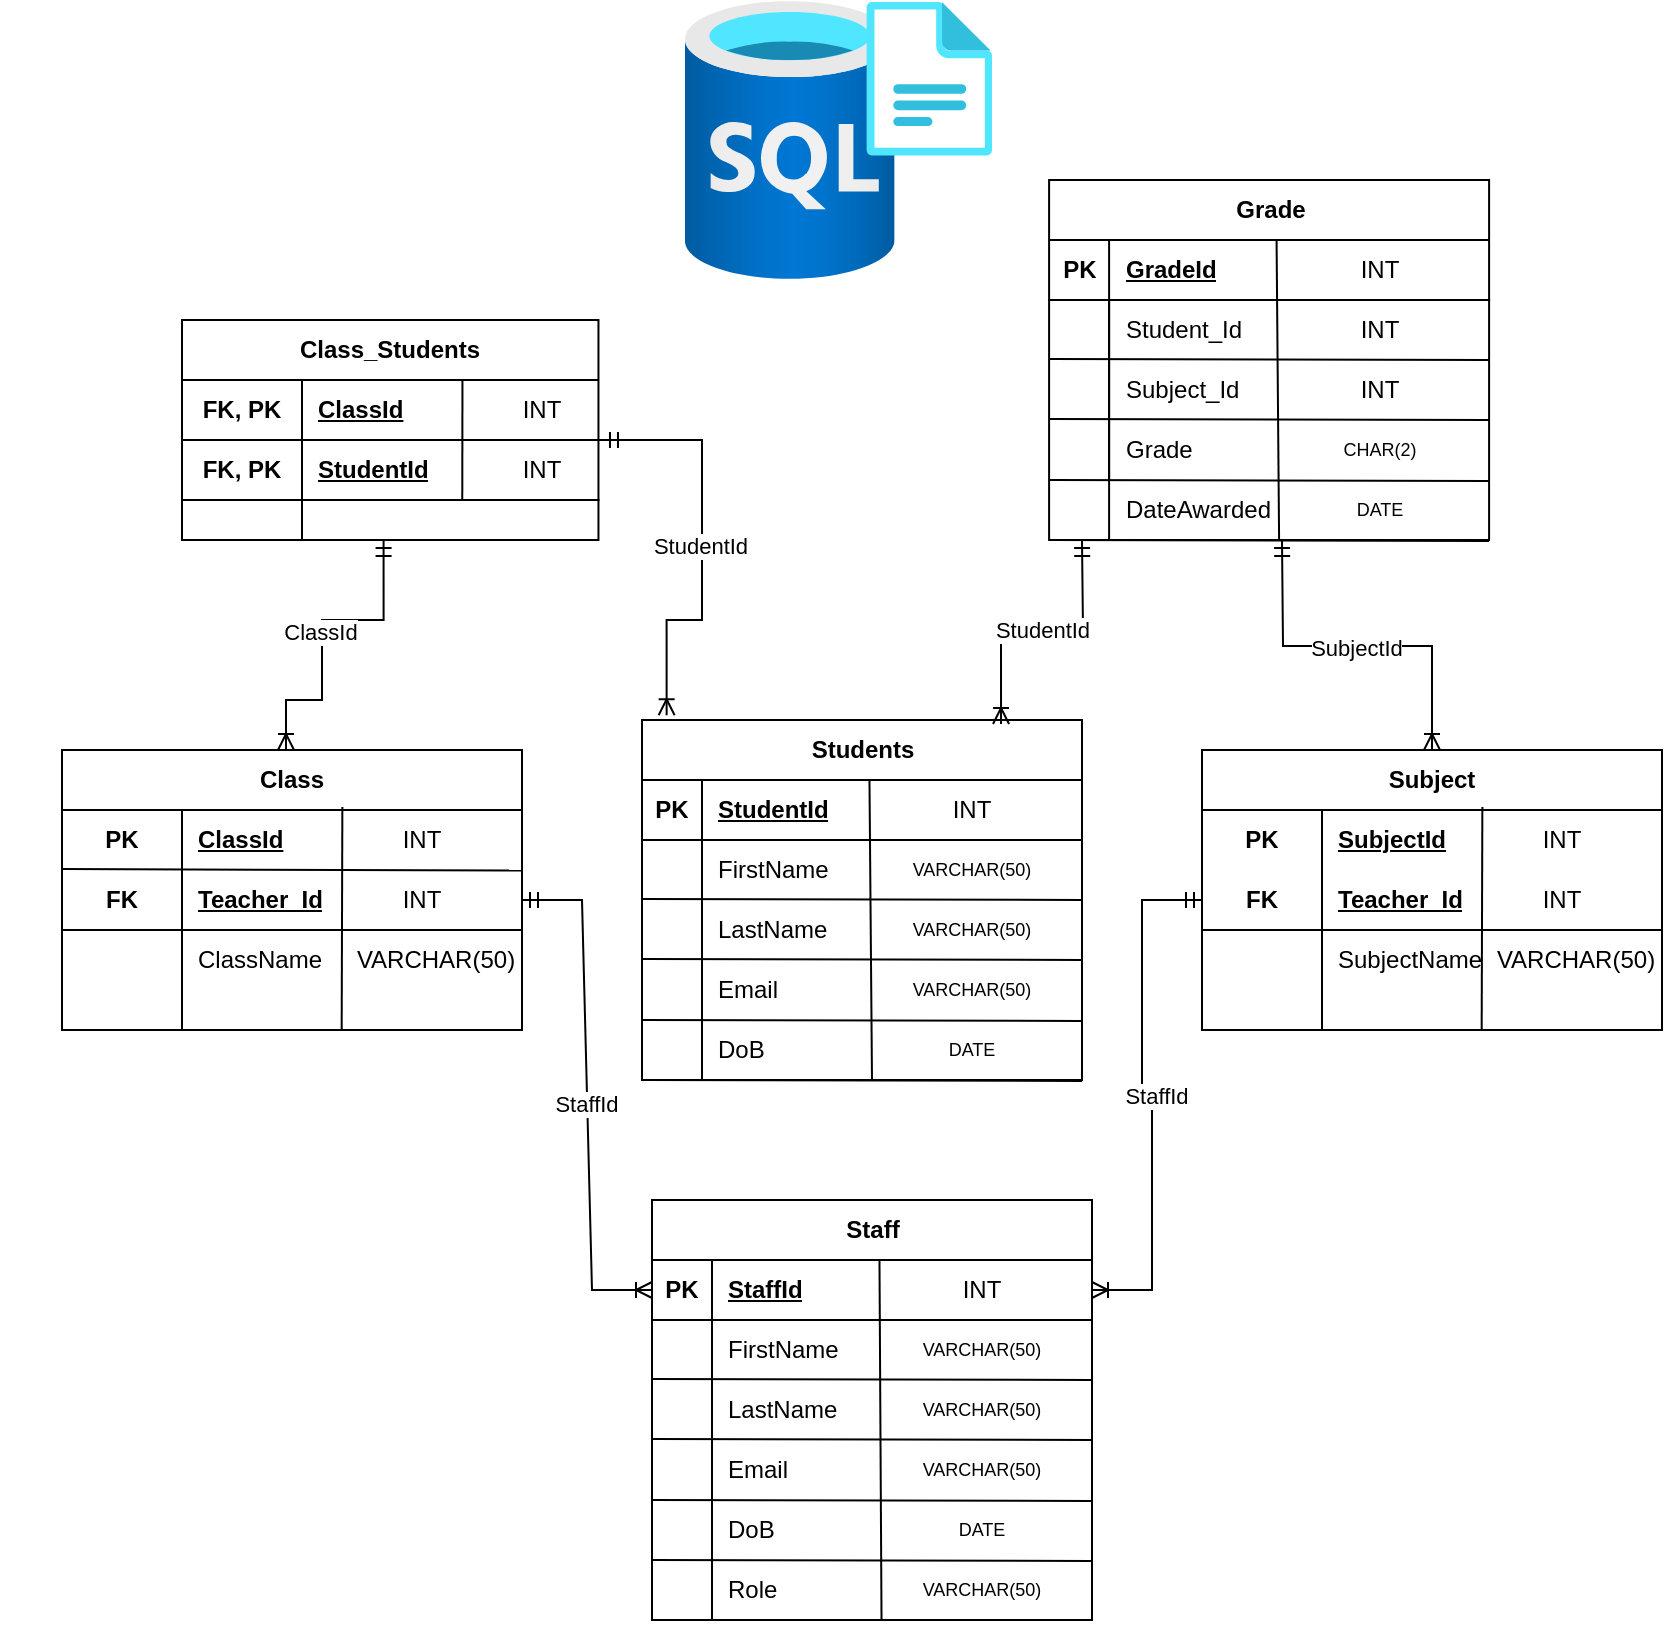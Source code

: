<mxfile version="24.2.5" type="device">
  <diagram id="R2lEEEUBdFMjLlhIrx00" name="Page-1">
    <mxGraphModel dx="1889" dy="1196" grid="1" gridSize="10" guides="1" tooltips="1" connect="1" arrows="1" fold="1" page="1" pageScale="1" pageWidth="850" pageHeight="1100" math="0" shadow="0" extFonts="Permanent Marker^https://fonts.googleapis.com/css?family=Permanent+Marker">
      <root>
        <mxCell id="0" />
        <mxCell id="1" parent="0" />
        <mxCell id="wCYaiW-ICGMj4SurcUt0-32" value="" style="shape=partialRectangle;overflow=hidden;connectable=0;fillColor=none;top=0;left=0;bottom=0;right=0;" vertex="1" parent="1">
          <mxGeometry x="315" y="760" width="30" height="30" as="geometry">
            <mxRectangle width="30" height="30" as="alternateBounds" />
          </mxGeometry>
        </mxCell>
        <mxCell id="wCYaiW-ICGMj4SurcUt0-33" value="Staff" style="shape=table;startSize=30;container=1;collapsible=1;childLayout=tableLayout;fixedRows=1;rowLines=0;fontStyle=1;align=center;resizeLast=1;html=1;" vertex="1" parent="1">
          <mxGeometry x="335" y="710" width="220" height="210" as="geometry" />
        </mxCell>
        <mxCell id="wCYaiW-ICGMj4SurcUt0-34" value="" style="shape=tableRow;horizontal=0;startSize=0;swimlaneHead=0;swimlaneBody=0;fillColor=none;collapsible=0;dropTarget=0;points=[[0,0.5],[1,0.5]];portConstraint=eastwest;top=0;left=0;right=0;bottom=1;" vertex="1" parent="wCYaiW-ICGMj4SurcUt0-33">
          <mxGeometry y="30" width="220" height="30" as="geometry" />
        </mxCell>
        <mxCell id="wCYaiW-ICGMj4SurcUt0-35" value="PK" style="shape=partialRectangle;connectable=0;fillColor=none;top=0;left=0;bottom=0;right=0;fontStyle=1;overflow=hidden;whiteSpace=wrap;html=1;" vertex="1" parent="wCYaiW-ICGMj4SurcUt0-34">
          <mxGeometry width="30" height="30" as="geometry">
            <mxRectangle width="30" height="30" as="alternateBounds" />
          </mxGeometry>
        </mxCell>
        <mxCell id="wCYaiW-ICGMj4SurcUt0-36" value="StaffId" style="shape=partialRectangle;connectable=0;fillColor=none;top=0;left=0;bottom=0;right=0;align=left;spacingLeft=6;fontStyle=5;overflow=hidden;whiteSpace=wrap;html=1;" vertex="1" parent="wCYaiW-ICGMj4SurcUt0-34">
          <mxGeometry x="30" width="190" height="30" as="geometry">
            <mxRectangle width="190" height="30" as="alternateBounds" />
          </mxGeometry>
        </mxCell>
        <mxCell id="wCYaiW-ICGMj4SurcUt0-37" value="" style="shape=tableRow;horizontal=0;startSize=0;swimlaneHead=0;swimlaneBody=0;fillColor=none;collapsible=0;dropTarget=0;points=[[0,0.5],[1,0.5]];portConstraint=eastwest;top=0;left=0;right=0;bottom=0;" vertex="1" parent="wCYaiW-ICGMj4SurcUt0-33">
          <mxGeometry y="60" width="220" height="30" as="geometry" />
        </mxCell>
        <mxCell id="wCYaiW-ICGMj4SurcUt0-38" value="" style="shape=partialRectangle;connectable=0;fillColor=none;top=0;left=0;bottom=0;right=0;editable=1;overflow=hidden;whiteSpace=wrap;html=1;" vertex="1" parent="wCYaiW-ICGMj4SurcUt0-37">
          <mxGeometry width="30" height="30" as="geometry">
            <mxRectangle width="30" height="30" as="alternateBounds" />
          </mxGeometry>
        </mxCell>
        <mxCell id="wCYaiW-ICGMj4SurcUt0-39" value="FirstName" style="shape=partialRectangle;connectable=0;fillColor=none;top=0;left=0;bottom=0;right=0;align=left;spacingLeft=6;overflow=hidden;whiteSpace=wrap;html=1;" vertex="1" parent="wCYaiW-ICGMj4SurcUt0-37">
          <mxGeometry x="30" width="190" height="30" as="geometry">
            <mxRectangle width="190" height="30" as="alternateBounds" />
          </mxGeometry>
        </mxCell>
        <mxCell id="wCYaiW-ICGMj4SurcUt0-40" value="" style="shape=tableRow;horizontal=0;startSize=0;swimlaneHead=0;swimlaneBody=0;fillColor=none;collapsible=0;dropTarget=0;points=[[0,0.5],[1,0.5]];portConstraint=eastwest;top=0;left=0;right=0;bottom=0;" vertex="1" parent="wCYaiW-ICGMj4SurcUt0-33">
          <mxGeometry y="90" width="220" height="30" as="geometry" />
        </mxCell>
        <mxCell id="wCYaiW-ICGMj4SurcUt0-41" value="" style="shape=partialRectangle;connectable=0;fillColor=none;top=0;left=0;bottom=0;right=0;editable=1;overflow=hidden;whiteSpace=wrap;html=1;" vertex="1" parent="wCYaiW-ICGMj4SurcUt0-40">
          <mxGeometry width="30" height="30" as="geometry">
            <mxRectangle width="30" height="30" as="alternateBounds" />
          </mxGeometry>
        </mxCell>
        <mxCell id="wCYaiW-ICGMj4SurcUt0-42" value="LastName" style="shape=partialRectangle;connectable=0;fillColor=none;top=0;left=0;bottom=0;right=0;align=left;spacingLeft=6;overflow=hidden;whiteSpace=wrap;html=1;" vertex="1" parent="wCYaiW-ICGMj4SurcUt0-40">
          <mxGeometry x="30" width="190" height="30" as="geometry">
            <mxRectangle width="190" height="30" as="alternateBounds" />
          </mxGeometry>
        </mxCell>
        <mxCell id="wCYaiW-ICGMj4SurcUt0-43" value="" style="shape=tableRow;horizontal=0;startSize=0;swimlaneHead=0;swimlaneBody=0;fillColor=none;collapsible=0;dropTarget=0;points=[[0,0.5],[1,0.5]];portConstraint=eastwest;top=0;left=0;right=0;bottom=0;" vertex="1" parent="wCYaiW-ICGMj4SurcUt0-33">
          <mxGeometry y="120" width="220" height="30" as="geometry" />
        </mxCell>
        <mxCell id="wCYaiW-ICGMj4SurcUt0-44" value="" style="shape=partialRectangle;connectable=0;fillColor=none;top=0;left=0;bottom=0;right=0;editable=1;overflow=hidden;whiteSpace=wrap;html=1;" vertex="1" parent="wCYaiW-ICGMj4SurcUt0-43">
          <mxGeometry width="30" height="30" as="geometry">
            <mxRectangle width="30" height="30" as="alternateBounds" />
          </mxGeometry>
        </mxCell>
        <mxCell id="wCYaiW-ICGMj4SurcUt0-45" value="Email" style="shape=partialRectangle;connectable=0;fillColor=none;top=0;left=0;bottom=0;right=0;align=left;spacingLeft=6;overflow=hidden;whiteSpace=wrap;html=1;" vertex="1" parent="wCYaiW-ICGMj4SurcUt0-43">
          <mxGeometry x="30" width="190" height="30" as="geometry">
            <mxRectangle width="190" height="30" as="alternateBounds" />
          </mxGeometry>
        </mxCell>
        <mxCell id="wCYaiW-ICGMj4SurcUt0-50" value="" style="image;aspect=fixed;html=1;points=[];align=center;fontSize=12;image=img/lib/azure2/databases/SQL_Server_Registries.svg;" vertex="1" parent="1">
          <mxGeometry x="351.45" y="110" width="153.55" height="140" as="geometry" />
        </mxCell>
        <mxCell id="wCYaiW-ICGMj4SurcUt0-52" value="DoB" style="shape=partialRectangle;connectable=0;fillColor=none;top=0;left=0;bottom=0;right=0;align=left;spacingLeft=6;overflow=hidden;whiteSpace=wrap;html=1;" vertex="1" parent="1">
          <mxGeometry x="365" y="860" width="150" height="30" as="geometry">
            <mxRectangle width="150" height="30" as="alternateBounds" />
          </mxGeometry>
        </mxCell>
        <mxCell id="wCYaiW-ICGMj4SurcUt0-53" value="Role" style="shape=partialRectangle;connectable=0;fillColor=none;top=0;left=0;bottom=0;right=0;align=left;spacingLeft=6;overflow=hidden;whiteSpace=wrap;html=1;" vertex="1" parent="1">
          <mxGeometry x="365" y="890" width="150" height="30" as="geometry">
            <mxRectangle width="150" height="30" as="alternateBounds" />
          </mxGeometry>
        </mxCell>
        <mxCell id="wCYaiW-ICGMj4SurcUt0-56" value="" style="shape=partialRectangle;connectable=0;fillColor=none;top=0;left=0;bottom=0;right=0;editable=1;overflow=hidden;whiteSpace=wrap;html=1;" vertex="1" parent="1">
          <mxGeometry x="335" y="860" width="30" height="30" as="geometry">
            <mxRectangle width="30" height="30" as="alternateBounds" />
          </mxGeometry>
        </mxCell>
        <mxCell id="wCYaiW-ICGMj4SurcUt0-57" value="" style="shape=partialRectangle;connectable=0;fillColor=none;top=0;left=0;bottom=0;right=0;editable=1;overflow=hidden;whiteSpace=wrap;html=1;" vertex="1" parent="1">
          <mxGeometry x="335" y="890" width="30" height="30" as="geometry">
            <mxRectangle width="30" height="30" as="alternateBounds" />
          </mxGeometry>
        </mxCell>
        <mxCell id="wCYaiW-ICGMj4SurcUt0-58" value="" style="endArrow=none;startArrow=none;endFill=0;startFill=0;endSize=8;html=1;verticalAlign=bottom;labelBackgroundColor=none;strokeWidth=1;rounded=0;exitX=0.162;exitY=0.993;exitDx=0;exitDy=0;exitPerimeter=0;" edge="1" parent="1">
          <mxGeometry width="160" relative="1" as="geometry">
            <mxPoint x="365.0" y="769.79" as="sourcePoint" />
            <mxPoint x="365" y="920" as="targetPoint" />
          </mxGeometry>
        </mxCell>
        <mxCell id="wCYaiW-ICGMj4SurcUt0-59" value="" style="endArrow=none;startArrow=none;endFill=0;startFill=0;endSize=8;html=1;verticalAlign=bottom;labelBackgroundColor=none;strokeWidth=1;rounded=0;exitX=0.517;exitY=0.016;exitDx=0;exitDy=0;exitPerimeter=0;" edge="1" parent="1" source="wCYaiW-ICGMj4SurcUt0-34">
          <mxGeometry width="160" relative="1" as="geometry">
            <mxPoint x="449.76" y="769.79" as="sourcePoint" />
            <mxPoint x="449.76" y="920" as="targetPoint" />
          </mxGeometry>
        </mxCell>
        <mxCell id="wCYaiW-ICGMj4SurcUt0-60" value="INT" style="shape=partialRectangle;connectable=0;fillColor=none;top=0;left=0;bottom=0;right=0;editable=1;overflow=hidden;whiteSpace=wrap;html=1;" vertex="1" parent="1">
          <mxGeometry x="455" y="740" width="90" height="30" as="geometry">
            <mxRectangle width="30" height="30" as="alternateBounds" />
          </mxGeometry>
        </mxCell>
        <mxCell id="wCYaiW-ICGMj4SurcUt0-61" value="VARCHAR(50)" style="shape=partialRectangle;connectable=0;fillColor=none;top=0;left=0;bottom=0;right=0;editable=1;overflow=hidden;whiteSpace=wrap;html=1;strokeWidth=1;fontSize=9;" vertex="1" parent="1">
          <mxGeometry x="455" y="770" width="90" height="30" as="geometry">
            <mxRectangle width="30" height="30" as="alternateBounds" />
          </mxGeometry>
        </mxCell>
        <mxCell id="wCYaiW-ICGMj4SurcUt0-62" value="" style="shape=partialRectangle;connectable=0;fillColor=none;top=0;left=0;bottom=0;right=0;editable=1;overflow=hidden;whiteSpace=wrap;html=1;" vertex="1" parent="1">
          <mxGeometry x="455" y="790" width="50" height="30" as="geometry">
            <mxRectangle width="30" height="30" as="alternateBounds" />
          </mxGeometry>
        </mxCell>
        <mxCell id="wCYaiW-ICGMj4SurcUt0-63" value="" style="shape=partialRectangle;connectable=0;fillColor=none;top=0;left=0;bottom=0;right=0;editable=1;overflow=hidden;whiteSpace=wrap;html=1;" vertex="1" parent="1">
          <mxGeometry x="455" y="800" width="50" height="30" as="geometry">
            <mxRectangle width="30" height="30" as="alternateBounds" />
          </mxGeometry>
        </mxCell>
        <mxCell id="wCYaiW-ICGMj4SurcUt0-64" value="" style="shape=partialRectangle;connectable=0;fillColor=none;top=0;left=0;bottom=0;right=0;editable=1;overflow=hidden;whiteSpace=wrap;html=1;" vertex="1" parent="1">
          <mxGeometry x="455" y="830" width="50" height="30" as="geometry">
            <mxRectangle width="30" height="30" as="alternateBounds" />
          </mxGeometry>
        </mxCell>
        <mxCell id="wCYaiW-ICGMj4SurcUt0-65" value="" style="shape=partialRectangle;connectable=0;fillColor=none;top=0;left=0;bottom=0;right=0;editable=1;overflow=hidden;whiteSpace=wrap;html=1;" vertex="1" parent="1">
          <mxGeometry x="455" y="860" width="50" height="30" as="geometry">
            <mxRectangle width="30" height="30" as="alternateBounds" />
          </mxGeometry>
        </mxCell>
        <mxCell id="wCYaiW-ICGMj4SurcUt0-66" value="" style="shape=partialRectangle;connectable=0;fillColor=none;top=0;left=0;bottom=0;right=0;editable=1;overflow=hidden;whiteSpace=wrap;html=1;" vertex="1" parent="1">
          <mxGeometry x="455" y="890" width="50" height="30" as="geometry">
            <mxRectangle width="30" height="30" as="alternateBounds" />
          </mxGeometry>
        </mxCell>
        <mxCell id="wCYaiW-ICGMj4SurcUt0-67" value="VARCHAR(50)" style="shape=partialRectangle;connectable=0;fillColor=none;top=0;left=0;bottom=0;right=0;editable=1;overflow=hidden;whiteSpace=wrap;html=1;strokeWidth=1;fontSize=9;" vertex="1" parent="1">
          <mxGeometry x="455" y="800" width="90" height="30" as="geometry">
            <mxRectangle width="30" height="30" as="alternateBounds" />
          </mxGeometry>
        </mxCell>
        <mxCell id="wCYaiW-ICGMj4SurcUt0-68" value="VARCHAR(50)" style="shape=partialRectangle;connectable=0;fillColor=none;top=0;left=0;bottom=0;right=0;editable=1;overflow=hidden;whiteSpace=wrap;html=1;strokeWidth=1;fontSize=9;" vertex="1" parent="1">
          <mxGeometry x="455" y="830" width="90" height="30" as="geometry">
            <mxRectangle width="30" height="30" as="alternateBounds" />
          </mxGeometry>
        </mxCell>
        <mxCell id="wCYaiW-ICGMj4SurcUt0-69" value="VARCHAR(50)" style="shape=partialRectangle;connectable=0;fillColor=none;top=0;left=0;bottom=0;right=0;editable=1;overflow=hidden;whiteSpace=wrap;html=1;strokeWidth=1;fontSize=9;" vertex="1" parent="1">
          <mxGeometry x="455" y="890" width="90" height="30" as="geometry">
            <mxRectangle width="30" height="30" as="alternateBounds" />
          </mxGeometry>
        </mxCell>
        <mxCell id="wCYaiW-ICGMj4SurcUt0-70" value="DATE" style="shape=partialRectangle;connectable=0;fillColor=none;top=0;left=0;bottom=0;right=0;editable=1;overflow=hidden;whiteSpace=wrap;html=1;strokeWidth=1;fontSize=9;" vertex="1" parent="1">
          <mxGeometry x="455" y="860" width="90" height="30" as="geometry">
            <mxRectangle width="30" height="30" as="alternateBounds" />
          </mxGeometry>
        </mxCell>
        <mxCell id="wCYaiW-ICGMj4SurcUt0-73" value="" style="endArrow=none;html=1;rounded=0;" edge="1" parent="1">
          <mxGeometry relative="1" as="geometry">
            <mxPoint x="335" y="799.52" as="sourcePoint" />
            <mxPoint x="555" y="800" as="targetPoint" />
          </mxGeometry>
        </mxCell>
        <mxCell id="wCYaiW-ICGMj4SurcUt0-74" value="" style="endArrow=none;html=1;rounded=0;" edge="1" parent="1">
          <mxGeometry relative="1" as="geometry">
            <mxPoint x="335" y="829.52" as="sourcePoint" />
            <mxPoint x="555" y="830" as="targetPoint" />
          </mxGeometry>
        </mxCell>
        <mxCell id="wCYaiW-ICGMj4SurcUt0-75" value="" style="endArrow=none;html=1;rounded=0;" edge="1" parent="1">
          <mxGeometry relative="1" as="geometry">
            <mxPoint x="335" y="860" as="sourcePoint" />
            <mxPoint x="555" y="860.48" as="targetPoint" />
          </mxGeometry>
        </mxCell>
        <mxCell id="wCYaiW-ICGMj4SurcUt0-76" value="" style="endArrow=none;html=1;rounded=0;" edge="1" parent="1">
          <mxGeometry relative="1" as="geometry">
            <mxPoint x="335" y="890" as="sourcePoint" />
            <mxPoint x="555" y="890.48" as="targetPoint" />
          </mxGeometry>
        </mxCell>
        <mxCell id="wCYaiW-ICGMj4SurcUt0-77" value="" style="shape=partialRectangle;overflow=hidden;connectable=0;fillColor=none;top=0;left=0;bottom=0;right=0;" vertex="1" parent="1">
          <mxGeometry x="10" y="600" width="30" height="30" as="geometry">
            <mxRectangle width="30" height="30" as="alternateBounds" />
          </mxGeometry>
        </mxCell>
        <mxCell id="wCYaiW-ICGMj4SurcUt0-78" value="Students" style="shape=table;startSize=30;container=1;collapsible=1;childLayout=tableLayout;fixedRows=1;rowLines=0;fontStyle=1;align=center;resizeLast=1;html=1;" vertex="1" parent="1">
          <mxGeometry x="330" y="470" width="220" height="180" as="geometry" />
        </mxCell>
        <mxCell id="wCYaiW-ICGMj4SurcUt0-79" value="" style="shape=tableRow;horizontal=0;startSize=0;swimlaneHead=0;swimlaneBody=0;fillColor=none;collapsible=0;dropTarget=0;points=[[0,0.5],[1,0.5]];portConstraint=eastwest;top=0;left=0;right=0;bottom=1;" vertex="1" parent="wCYaiW-ICGMj4SurcUt0-78">
          <mxGeometry y="30" width="220" height="30" as="geometry" />
        </mxCell>
        <mxCell id="wCYaiW-ICGMj4SurcUt0-80" value="PK" style="shape=partialRectangle;connectable=0;fillColor=none;top=0;left=0;bottom=0;right=0;fontStyle=1;overflow=hidden;whiteSpace=wrap;html=1;" vertex="1" parent="wCYaiW-ICGMj4SurcUt0-79">
          <mxGeometry width="30" height="30" as="geometry">
            <mxRectangle width="30" height="30" as="alternateBounds" />
          </mxGeometry>
        </mxCell>
        <mxCell id="wCYaiW-ICGMj4SurcUt0-81" value="StudentId" style="shape=partialRectangle;connectable=0;fillColor=none;top=0;left=0;bottom=0;right=0;align=left;spacingLeft=6;fontStyle=5;overflow=hidden;whiteSpace=wrap;html=1;" vertex="1" parent="wCYaiW-ICGMj4SurcUt0-79">
          <mxGeometry x="30" width="190" height="30" as="geometry">
            <mxRectangle width="190" height="30" as="alternateBounds" />
          </mxGeometry>
        </mxCell>
        <mxCell id="wCYaiW-ICGMj4SurcUt0-82" value="" style="shape=tableRow;horizontal=0;startSize=0;swimlaneHead=0;swimlaneBody=0;fillColor=none;collapsible=0;dropTarget=0;points=[[0,0.5],[1,0.5]];portConstraint=eastwest;top=0;left=0;right=0;bottom=0;" vertex="1" parent="wCYaiW-ICGMj4SurcUt0-78">
          <mxGeometry y="60" width="220" height="30" as="geometry" />
        </mxCell>
        <mxCell id="wCYaiW-ICGMj4SurcUt0-83" value="" style="shape=partialRectangle;connectable=0;fillColor=none;top=0;left=0;bottom=0;right=0;editable=1;overflow=hidden;whiteSpace=wrap;html=1;" vertex="1" parent="wCYaiW-ICGMj4SurcUt0-82">
          <mxGeometry width="30" height="30" as="geometry">
            <mxRectangle width="30" height="30" as="alternateBounds" />
          </mxGeometry>
        </mxCell>
        <mxCell id="wCYaiW-ICGMj4SurcUt0-84" value="FirstName" style="shape=partialRectangle;connectable=0;fillColor=none;top=0;left=0;bottom=0;right=0;align=left;spacingLeft=6;overflow=hidden;whiteSpace=wrap;html=1;" vertex="1" parent="wCYaiW-ICGMj4SurcUt0-82">
          <mxGeometry x="30" width="190" height="30" as="geometry">
            <mxRectangle width="190" height="30" as="alternateBounds" />
          </mxGeometry>
        </mxCell>
        <mxCell id="wCYaiW-ICGMj4SurcUt0-85" value="" style="shape=tableRow;horizontal=0;startSize=0;swimlaneHead=0;swimlaneBody=0;fillColor=none;collapsible=0;dropTarget=0;points=[[0,0.5],[1,0.5]];portConstraint=eastwest;top=0;left=0;right=0;bottom=0;" vertex="1" parent="wCYaiW-ICGMj4SurcUt0-78">
          <mxGeometry y="90" width="220" height="30" as="geometry" />
        </mxCell>
        <mxCell id="wCYaiW-ICGMj4SurcUt0-86" value="" style="shape=partialRectangle;connectable=0;fillColor=none;top=0;left=0;bottom=0;right=0;editable=1;overflow=hidden;whiteSpace=wrap;html=1;" vertex="1" parent="wCYaiW-ICGMj4SurcUt0-85">
          <mxGeometry width="30" height="30" as="geometry">
            <mxRectangle width="30" height="30" as="alternateBounds" />
          </mxGeometry>
        </mxCell>
        <mxCell id="wCYaiW-ICGMj4SurcUt0-87" value="LastName" style="shape=partialRectangle;connectable=0;fillColor=none;top=0;left=0;bottom=0;right=0;align=left;spacingLeft=6;overflow=hidden;whiteSpace=wrap;html=1;" vertex="1" parent="wCYaiW-ICGMj4SurcUt0-85">
          <mxGeometry x="30" width="190" height="30" as="geometry">
            <mxRectangle width="190" height="30" as="alternateBounds" />
          </mxGeometry>
        </mxCell>
        <mxCell id="wCYaiW-ICGMj4SurcUt0-88" value="" style="shape=tableRow;horizontal=0;startSize=0;swimlaneHead=0;swimlaneBody=0;fillColor=none;collapsible=0;dropTarget=0;points=[[0,0.5],[1,0.5]];portConstraint=eastwest;top=0;left=0;right=0;bottom=0;" vertex="1" parent="wCYaiW-ICGMj4SurcUt0-78">
          <mxGeometry y="120" width="220" height="30" as="geometry" />
        </mxCell>
        <mxCell id="wCYaiW-ICGMj4SurcUt0-89" value="" style="shape=partialRectangle;connectable=0;fillColor=none;top=0;left=0;bottom=0;right=0;editable=1;overflow=hidden;whiteSpace=wrap;html=1;" vertex="1" parent="wCYaiW-ICGMj4SurcUt0-88">
          <mxGeometry width="30" height="30" as="geometry">
            <mxRectangle width="30" height="30" as="alternateBounds" />
          </mxGeometry>
        </mxCell>
        <mxCell id="wCYaiW-ICGMj4SurcUt0-90" value="Email" style="shape=partialRectangle;connectable=0;fillColor=none;top=0;left=0;bottom=0;right=0;align=left;spacingLeft=6;overflow=hidden;whiteSpace=wrap;html=1;" vertex="1" parent="wCYaiW-ICGMj4SurcUt0-88">
          <mxGeometry x="30" width="190" height="30" as="geometry">
            <mxRectangle width="190" height="30" as="alternateBounds" />
          </mxGeometry>
        </mxCell>
        <mxCell id="wCYaiW-ICGMj4SurcUt0-91" value="DoB" style="shape=partialRectangle;connectable=0;fillColor=none;top=0;left=0;bottom=0;right=0;align=left;spacingLeft=6;overflow=hidden;whiteSpace=wrap;html=1;" vertex="1" parent="1">
          <mxGeometry x="360" y="620" width="150" height="30" as="geometry">
            <mxRectangle width="150" height="30" as="alternateBounds" />
          </mxGeometry>
        </mxCell>
        <mxCell id="wCYaiW-ICGMj4SurcUt0-93" value="" style="shape=partialRectangle;connectable=0;fillColor=none;top=0;left=0;bottom=0;right=0;editable=1;overflow=hidden;whiteSpace=wrap;html=1;" vertex="1" parent="1">
          <mxGeometry x="330" y="620" width="30" height="30" as="geometry">
            <mxRectangle width="30" height="30" as="alternateBounds" />
          </mxGeometry>
        </mxCell>
        <mxCell id="wCYaiW-ICGMj4SurcUt0-95" value="" style="endArrow=none;startArrow=none;endFill=0;startFill=0;endSize=8;html=1;verticalAlign=bottom;labelBackgroundColor=none;strokeWidth=1;rounded=0;exitX=0.162;exitY=0.993;exitDx=0;exitDy=0;exitPerimeter=0;" edge="1" parent="1">
          <mxGeometry width="160" relative="1" as="geometry">
            <mxPoint x="360.0" y="529.79" as="sourcePoint" />
            <mxPoint x="360" y="650" as="targetPoint" />
          </mxGeometry>
        </mxCell>
        <mxCell id="wCYaiW-ICGMj4SurcUt0-96" value="" style="endArrow=none;startArrow=none;endFill=0;startFill=0;endSize=8;html=1;verticalAlign=bottom;labelBackgroundColor=none;strokeWidth=1;rounded=0;exitX=0.517;exitY=0.016;exitDx=0;exitDy=0;exitPerimeter=0;" edge="1" parent="1" source="wCYaiW-ICGMj4SurcUt0-79">
          <mxGeometry width="160" relative="1" as="geometry">
            <mxPoint x="444.76" y="529.79" as="sourcePoint" />
            <mxPoint x="445" y="650" as="targetPoint" />
          </mxGeometry>
        </mxCell>
        <mxCell id="wCYaiW-ICGMj4SurcUt0-97" value="INT" style="shape=partialRectangle;connectable=0;fillColor=none;top=0;left=0;bottom=0;right=0;editable=1;overflow=hidden;whiteSpace=wrap;html=1;" vertex="1" parent="1">
          <mxGeometry x="450" y="500" width="90" height="30" as="geometry">
            <mxRectangle width="30" height="30" as="alternateBounds" />
          </mxGeometry>
        </mxCell>
        <mxCell id="wCYaiW-ICGMj4SurcUt0-98" value="VARCHAR(50)" style="shape=partialRectangle;connectable=0;fillColor=none;top=0;left=0;bottom=0;right=0;editable=1;overflow=hidden;whiteSpace=wrap;html=1;strokeWidth=1;fontSize=9;" vertex="1" parent="1">
          <mxGeometry x="450" y="530" width="90" height="30" as="geometry">
            <mxRectangle width="30" height="30" as="alternateBounds" />
          </mxGeometry>
        </mxCell>
        <mxCell id="wCYaiW-ICGMj4SurcUt0-99" value="" style="shape=partialRectangle;connectable=0;fillColor=none;top=0;left=0;bottom=0;right=0;editable=1;overflow=hidden;whiteSpace=wrap;html=1;" vertex="1" parent="1">
          <mxGeometry x="450" y="550" width="50" height="30" as="geometry">
            <mxRectangle width="30" height="30" as="alternateBounds" />
          </mxGeometry>
        </mxCell>
        <mxCell id="wCYaiW-ICGMj4SurcUt0-100" value="" style="shape=partialRectangle;connectable=0;fillColor=none;top=0;left=0;bottom=0;right=0;editable=1;overflow=hidden;whiteSpace=wrap;html=1;" vertex="1" parent="1">
          <mxGeometry x="450" y="560" width="50" height="30" as="geometry">
            <mxRectangle width="30" height="30" as="alternateBounds" />
          </mxGeometry>
        </mxCell>
        <mxCell id="wCYaiW-ICGMj4SurcUt0-101" value="" style="shape=partialRectangle;connectable=0;fillColor=none;top=0;left=0;bottom=0;right=0;editable=1;overflow=hidden;whiteSpace=wrap;html=1;" vertex="1" parent="1">
          <mxGeometry x="450" y="590" width="50" height="30" as="geometry">
            <mxRectangle width="30" height="30" as="alternateBounds" />
          </mxGeometry>
        </mxCell>
        <mxCell id="wCYaiW-ICGMj4SurcUt0-102" value="" style="shape=partialRectangle;connectable=0;fillColor=none;top=0;left=0;bottom=0;right=0;editable=1;overflow=hidden;whiteSpace=wrap;html=1;" vertex="1" parent="1">
          <mxGeometry x="450" y="620" width="50" height="30" as="geometry">
            <mxRectangle width="30" height="30" as="alternateBounds" />
          </mxGeometry>
        </mxCell>
        <mxCell id="wCYaiW-ICGMj4SurcUt0-104" value="VARCHAR(50)" style="shape=partialRectangle;connectable=0;fillColor=none;top=0;left=0;bottom=0;right=0;editable=1;overflow=hidden;whiteSpace=wrap;html=1;strokeWidth=1;fontSize=9;" vertex="1" parent="1">
          <mxGeometry x="450" y="560" width="90" height="30" as="geometry">
            <mxRectangle width="30" height="30" as="alternateBounds" />
          </mxGeometry>
        </mxCell>
        <mxCell id="wCYaiW-ICGMj4SurcUt0-105" value="VARCHAR(50)" style="shape=partialRectangle;connectable=0;fillColor=none;top=0;left=0;bottom=0;right=0;editable=1;overflow=hidden;whiteSpace=wrap;html=1;strokeWidth=1;fontSize=9;" vertex="1" parent="1">
          <mxGeometry x="450" y="590" width="90" height="30" as="geometry">
            <mxRectangle width="30" height="30" as="alternateBounds" />
          </mxGeometry>
        </mxCell>
        <mxCell id="wCYaiW-ICGMj4SurcUt0-107" value="DATE" style="shape=partialRectangle;connectable=0;fillColor=none;top=0;left=0;bottom=0;right=0;editable=1;overflow=hidden;whiteSpace=wrap;html=1;strokeWidth=1;fontSize=9;" vertex="1" parent="1">
          <mxGeometry x="450" y="620" width="90" height="30" as="geometry">
            <mxRectangle width="30" height="30" as="alternateBounds" />
          </mxGeometry>
        </mxCell>
        <mxCell id="wCYaiW-ICGMj4SurcUt0-108" value="" style="endArrow=none;html=1;rounded=0;" edge="1" parent="1">
          <mxGeometry relative="1" as="geometry">
            <mxPoint x="330" y="559.52" as="sourcePoint" />
            <mxPoint x="550" y="560" as="targetPoint" />
          </mxGeometry>
        </mxCell>
        <mxCell id="wCYaiW-ICGMj4SurcUt0-109" value="" style="endArrow=none;html=1;rounded=0;" edge="1" parent="1">
          <mxGeometry relative="1" as="geometry">
            <mxPoint x="330" y="589.52" as="sourcePoint" />
            <mxPoint x="550" y="590" as="targetPoint" />
          </mxGeometry>
        </mxCell>
        <mxCell id="wCYaiW-ICGMj4SurcUt0-110" value="" style="endArrow=none;html=1;rounded=0;" edge="1" parent="1">
          <mxGeometry relative="1" as="geometry">
            <mxPoint x="330" y="620" as="sourcePoint" />
            <mxPoint x="550" y="620.48" as="targetPoint" />
          </mxGeometry>
        </mxCell>
        <mxCell id="wCYaiW-ICGMj4SurcUt0-111" value="" style="endArrow=none;html=1;rounded=0;" edge="1" parent="1">
          <mxGeometry relative="1" as="geometry">
            <mxPoint x="330" y="650" as="sourcePoint" />
            <mxPoint x="550" y="650.48" as="targetPoint" />
          </mxGeometry>
        </mxCell>
        <mxCell id="wCYaiW-ICGMj4SurcUt0-172" value="Class" style="shape=table;startSize=30;container=1;collapsible=1;childLayout=tableLayout;fixedRows=1;rowLines=0;fontStyle=1;align=center;resizeLast=1;html=1;whiteSpace=wrap;" vertex="1" parent="1">
          <mxGeometry x="40" y="485" width="230" height="140" as="geometry" />
        </mxCell>
        <mxCell id="wCYaiW-ICGMj4SurcUt0-173" value="" style="shape=tableRow;horizontal=0;startSize=0;swimlaneHead=0;swimlaneBody=0;fillColor=none;collapsible=0;dropTarget=0;points=[[0,0.5],[1,0.5]];portConstraint=eastwest;top=0;left=0;right=0;bottom=0;html=1;" vertex="1" parent="wCYaiW-ICGMj4SurcUt0-172">
          <mxGeometry y="30" width="230" height="30" as="geometry" />
        </mxCell>
        <mxCell id="wCYaiW-ICGMj4SurcUt0-174" value="PK" style="shape=partialRectangle;connectable=0;fillColor=none;top=0;left=0;bottom=0;right=0;fontStyle=1;overflow=hidden;html=1;whiteSpace=wrap;" vertex="1" parent="wCYaiW-ICGMj4SurcUt0-173">
          <mxGeometry width="60" height="30" as="geometry">
            <mxRectangle width="60" height="30" as="alternateBounds" />
          </mxGeometry>
        </mxCell>
        <mxCell id="wCYaiW-ICGMj4SurcUt0-175" value="ClassId" style="shape=partialRectangle;connectable=0;fillColor=none;top=0;left=0;bottom=0;right=0;align=left;spacingLeft=6;fontStyle=5;overflow=hidden;html=1;whiteSpace=wrap;" vertex="1" parent="wCYaiW-ICGMj4SurcUt0-173">
          <mxGeometry x="60" width="170" height="30" as="geometry">
            <mxRectangle width="170" height="30" as="alternateBounds" />
          </mxGeometry>
        </mxCell>
        <mxCell id="wCYaiW-ICGMj4SurcUt0-176" value="" style="shape=tableRow;horizontal=0;startSize=0;swimlaneHead=0;swimlaneBody=0;fillColor=none;collapsible=0;dropTarget=0;points=[[0,0.5],[1,0.5]];portConstraint=eastwest;top=0;left=0;right=0;bottom=1;html=1;" vertex="1" parent="wCYaiW-ICGMj4SurcUt0-172">
          <mxGeometry y="60" width="230" height="30" as="geometry" />
        </mxCell>
        <mxCell id="wCYaiW-ICGMj4SurcUt0-177" value="FK" style="shape=partialRectangle;connectable=0;fillColor=none;top=0;left=0;bottom=0;right=0;fontStyle=1;overflow=hidden;html=1;whiteSpace=wrap;" vertex="1" parent="wCYaiW-ICGMj4SurcUt0-176">
          <mxGeometry width="60" height="30" as="geometry">
            <mxRectangle width="60" height="30" as="alternateBounds" />
          </mxGeometry>
        </mxCell>
        <mxCell id="wCYaiW-ICGMj4SurcUt0-178" value="Teacher_Id" style="shape=partialRectangle;connectable=0;fillColor=none;top=0;left=0;bottom=0;right=0;align=left;spacingLeft=6;fontStyle=5;overflow=hidden;html=1;whiteSpace=wrap;" vertex="1" parent="wCYaiW-ICGMj4SurcUt0-176">
          <mxGeometry x="60" width="170" height="30" as="geometry">
            <mxRectangle width="170" height="30" as="alternateBounds" />
          </mxGeometry>
        </mxCell>
        <mxCell id="wCYaiW-ICGMj4SurcUt0-179" value="" style="shape=tableRow;horizontal=0;startSize=0;swimlaneHead=0;swimlaneBody=0;fillColor=none;collapsible=0;dropTarget=0;points=[[0,0.5],[1,0.5]];portConstraint=eastwest;top=0;left=0;right=0;bottom=0;html=1;" vertex="1" parent="wCYaiW-ICGMj4SurcUt0-172">
          <mxGeometry y="90" width="230" height="30" as="geometry" />
        </mxCell>
        <mxCell id="wCYaiW-ICGMj4SurcUt0-180" value="" style="shape=partialRectangle;connectable=0;fillColor=none;top=0;left=0;bottom=0;right=0;editable=1;overflow=hidden;html=1;whiteSpace=wrap;" vertex="1" parent="wCYaiW-ICGMj4SurcUt0-179">
          <mxGeometry width="60" height="30" as="geometry">
            <mxRectangle width="60" height="30" as="alternateBounds" />
          </mxGeometry>
        </mxCell>
        <mxCell id="wCYaiW-ICGMj4SurcUt0-181" value="ClassName" style="shape=partialRectangle;connectable=0;fillColor=none;top=0;left=0;bottom=0;right=0;align=left;spacingLeft=6;overflow=hidden;html=1;whiteSpace=wrap;" vertex="1" parent="wCYaiW-ICGMj4SurcUt0-179">
          <mxGeometry x="60" width="170" height="30" as="geometry">
            <mxRectangle width="170" height="30" as="alternateBounds" />
          </mxGeometry>
        </mxCell>
        <mxCell id="wCYaiW-ICGMj4SurcUt0-182" value="" style="shape=tableRow;horizontal=0;startSize=0;swimlaneHead=0;swimlaneBody=0;fillColor=none;collapsible=0;dropTarget=0;points=[[0,0.5],[1,0.5]];portConstraint=eastwest;top=0;left=0;right=0;bottom=0;html=1;" vertex="1" parent="wCYaiW-ICGMj4SurcUt0-172">
          <mxGeometry y="120" width="230" height="20" as="geometry" />
        </mxCell>
        <mxCell id="wCYaiW-ICGMj4SurcUt0-183" value="" style="shape=partialRectangle;connectable=0;fillColor=none;top=0;left=0;bottom=0;right=0;editable=1;overflow=hidden;html=1;whiteSpace=wrap;" vertex="1" parent="wCYaiW-ICGMj4SurcUt0-182">
          <mxGeometry width="60" height="20" as="geometry">
            <mxRectangle width="60" height="20" as="alternateBounds" />
          </mxGeometry>
        </mxCell>
        <mxCell id="wCYaiW-ICGMj4SurcUt0-184" value="" style="shape=partialRectangle;connectable=0;fillColor=none;top=0;left=0;bottom=0;right=0;align=left;spacingLeft=6;overflow=hidden;html=1;whiteSpace=wrap;" vertex="1" parent="wCYaiW-ICGMj4SurcUt0-182">
          <mxGeometry x="60" width="170" height="20" as="geometry">
            <mxRectangle width="170" height="20" as="alternateBounds" />
          </mxGeometry>
        </mxCell>
        <mxCell id="wCYaiW-ICGMj4SurcUt0-185" value="" style="endArrow=none;html=1;rounded=0;entryX=0.608;entryY=0.985;entryDx=0;entryDy=0;entryPerimeter=0;" edge="1" parent="1" target="wCYaiW-ICGMj4SurcUt0-182">
          <mxGeometry relative="1" as="geometry">
            <mxPoint x="180.18" y="513.56" as="sourcePoint" />
            <mxPoint x="180" y="620" as="targetPoint" />
          </mxGeometry>
        </mxCell>
        <mxCell id="wCYaiW-ICGMj4SurcUt0-186" value="&lt;span style=&quot;font-weight: normal;&quot;&gt;INT&lt;/span&gt;" style="shape=partialRectangle;connectable=0;fillColor=none;top=0;left=0;bottom=0;right=0;fontStyle=1;overflow=hidden;html=1;whiteSpace=wrap;" vertex="1" parent="1">
          <mxGeometry x="190" y="515" width="60" height="30" as="geometry">
            <mxRectangle width="60" height="30" as="alternateBounds" />
          </mxGeometry>
        </mxCell>
        <mxCell id="wCYaiW-ICGMj4SurcUt0-187" value="&lt;span style=&quot;font-weight: normal;&quot;&gt;INT&lt;/span&gt;" style="shape=partialRectangle;connectable=0;fillColor=none;top=0;left=0;bottom=0;right=0;fontStyle=1;overflow=hidden;html=1;whiteSpace=wrap;" vertex="1" parent="1">
          <mxGeometry x="190" y="545" width="60" height="30" as="geometry">
            <mxRectangle width="60" height="30" as="alternateBounds" />
          </mxGeometry>
        </mxCell>
        <mxCell id="wCYaiW-ICGMj4SurcUt0-188" value="&lt;span style=&quot;&quot;&gt;VARCHAR(50)&lt;/span&gt;" style="shape=partialRectangle;connectable=0;fillColor=none;top=0;left=0;bottom=0;right=0;fontStyle=0;overflow=hidden;html=1;whiteSpace=wrap;" vertex="1" parent="1">
          <mxGeometry x="183.55" y="575" width="86.45" height="30" as="geometry">
            <mxRectangle width="60" height="30" as="alternateBounds" />
          </mxGeometry>
        </mxCell>
        <mxCell id="wCYaiW-ICGMj4SurcUt0-278" style="edgeStyle=orthogonalEdgeStyle;rounded=0;orthogonalLoop=1;jettySize=auto;html=1;endArrow=ERmandOne;endFill=0;startArrow=ERoneToMany;startFill=0;" edge="1" parent="1" source="wCYaiW-ICGMj4SurcUt0-189">
          <mxGeometry relative="1" as="geometry">
            <mxPoint x="650" y="380" as="targetPoint" />
          </mxGeometry>
        </mxCell>
        <mxCell id="wCYaiW-ICGMj4SurcUt0-279" value="SubjectId" style="edgeLabel;html=1;align=center;verticalAlign=middle;resizable=0;points=[];" vertex="1" connectable="0" parent="wCYaiW-ICGMj4SurcUt0-278">
          <mxGeometry x="0.005" y="1" relative="1" as="geometry">
            <mxPoint as="offset" />
          </mxGeometry>
        </mxCell>
        <mxCell id="wCYaiW-ICGMj4SurcUt0-189" value="Subject" style="shape=table;startSize=30;container=1;collapsible=1;childLayout=tableLayout;fixedRows=1;rowLines=0;fontStyle=1;align=center;resizeLast=1;html=1;whiteSpace=wrap;" vertex="1" parent="1">
          <mxGeometry x="610" y="485" width="230" height="140" as="geometry" />
        </mxCell>
        <mxCell id="wCYaiW-ICGMj4SurcUt0-190" value="" style="shape=tableRow;horizontal=0;startSize=0;swimlaneHead=0;swimlaneBody=0;fillColor=none;collapsible=0;dropTarget=0;points=[[0,0.5],[1,0.5]];portConstraint=eastwest;top=0;left=0;right=0;bottom=0;html=1;" vertex="1" parent="wCYaiW-ICGMj4SurcUt0-189">
          <mxGeometry y="30" width="230" height="30" as="geometry" />
        </mxCell>
        <mxCell id="wCYaiW-ICGMj4SurcUt0-191" value="PK" style="shape=partialRectangle;connectable=0;fillColor=none;top=0;left=0;bottom=0;right=0;fontStyle=1;overflow=hidden;html=1;whiteSpace=wrap;" vertex="1" parent="wCYaiW-ICGMj4SurcUt0-190">
          <mxGeometry width="60" height="30" as="geometry">
            <mxRectangle width="60" height="30" as="alternateBounds" />
          </mxGeometry>
        </mxCell>
        <mxCell id="wCYaiW-ICGMj4SurcUt0-192" value="SubjectId" style="shape=partialRectangle;connectable=0;fillColor=none;top=0;left=0;bottom=0;right=0;align=left;spacingLeft=6;fontStyle=5;overflow=hidden;html=1;whiteSpace=wrap;" vertex="1" parent="wCYaiW-ICGMj4SurcUt0-190">
          <mxGeometry x="60" width="170" height="30" as="geometry">
            <mxRectangle width="170" height="30" as="alternateBounds" />
          </mxGeometry>
        </mxCell>
        <mxCell id="wCYaiW-ICGMj4SurcUt0-193" value="" style="shape=tableRow;horizontal=0;startSize=0;swimlaneHead=0;swimlaneBody=0;fillColor=none;collapsible=0;dropTarget=0;points=[[0,0.5],[1,0.5]];portConstraint=eastwest;top=0;left=0;right=0;bottom=1;html=1;" vertex="1" parent="wCYaiW-ICGMj4SurcUt0-189">
          <mxGeometry y="60" width="230" height="30" as="geometry" />
        </mxCell>
        <mxCell id="wCYaiW-ICGMj4SurcUt0-194" value="FK" style="shape=partialRectangle;connectable=0;fillColor=none;top=0;left=0;bottom=0;right=0;fontStyle=1;overflow=hidden;html=1;whiteSpace=wrap;" vertex="1" parent="wCYaiW-ICGMj4SurcUt0-193">
          <mxGeometry width="60" height="30" as="geometry">
            <mxRectangle width="60" height="30" as="alternateBounds" />
          </mxGeometry>
        </mxCell>
        <mxCell id="wCYaiW-ICGMj4SurcUt0-195" value="Teacher_Id" style="shape=partialRectangle;connectable=0;fillColor=none;top=0;left=0;bottom=0;right=0;align=left;spacingLeft=6;fontStyle=5;overflow=hidden;html=1;whiteSpace=wrap;" vertex="1" parent="wCYaiW-ICGMj4SurcUt0-193">
          <mxGeometry x="60" width="170" height="30" as="geometry">
            <mxRectangle width="170" height="30" as="alternateBounds" />
          </mxGeometry>
        </mxCell>
        <mxCell id="wCYaiW-ICGMj4SurcUt0-196" value="" style="shape=tableRow;horizontal=0;startSize=0;swimlaneHead=0;swimlaneBody=0;fillColor=none;collapsible=0;dropTarget=0;points=[[0,0.5],[1,0.5]];portConstraint=eastwest;top=0;left=0;right=0;bottom=0;html=1;" vertex="1" parent="wCYaiW-ICGMj4SurcUt0-189">
          <mxGeometry y="90" width="230" height="30" as="geometry" />
        </mxCell>
        <mxCell id="wCYaiW-ICGMj4SurcUt0-197" value="" style="shape=partialRectangle;connectable=0;fillColor=none;top=0;left=0;bottom=0;right=0;editable=1;overflow=hidden;html=1;whiteSpace=wrap;" vertex="1" parent="wCYaiW-ICGMj4SurcUt0-196">
          <mxGeometry width="60" height="30" as="geometry">
            <mxRectangle width="60" height="30" as="alternateBounds" />
          </mxGeometry>
        </mxCell>
        <mxCell id="wCYaiW-ICGMj4SurcUt0-198" value="SubjectName" style="shape=partialRectangle;connectable=0;fillColor=none;top=0;left=0;bottom=0;right=0;align=left;spacingLeft=6;overflow=hidden;html=1;whiteSpace=wrap;" vertex="1" parent="wCYaiW-ICGMj4SurcUt0-196">
          <mxGeometry x="60" width="170" height="30" as="geometry">
            <mxRectangle width="170" height="30" as="alternateBounds" />
          </mxGeometry>
        </mxCell>
        <mxCell id="wCYaiW-ICGMj4SurcUt0-199" value="" style="shape=tableRow;horizontal=0;startSize=0;swimlaneHead=0;swimlaneBody=0;fillColor=none;collapsible=0;dropTarget=0;points=[[0,0.5],[1,0.5]];portConstraint=eastwest;top=0;left=0;right=0;bottom=0;html=1;" vertex="1" parent="wCYaiW-ICGMj4SurcUt0-189">
          <mxGeometry y="120" width="230" height="20" as="geometry" />
        </mxCell>
        <mxCell id="wCYaiW-ICGMj4SurcUt0-200" value="" style="shape=partialRectangle;connectable=0;fillColor=none;top=0;left=0;bottom=0;right=0;editable=1;overflow=hidden;html=1;whiteSpace=wrap;" vertex="1" parent="wCYaiW-ICGMj4SurcUt0-199">
          <mxGeometry width="60" height="20" as="geometry">
            <mxRectangle width="60" height="20" as="alternateBounds" />
          </mxGeometry>
        </mxCell>
        <mxCell id="wCYaiW-ICGMj4SurcUt0-201" value="" style="shape=partialRectangle;connectable=0;fillColor=none;top=0;left=0;bottom=0;right=0;align=left;spacingLeft=6;overflow=hidden;html=1;whiteSpace=wrap;" vertex="1" parent="wCYaiW-ICGMj4SurcUt0-199">
          <mxGeometry x="60" width="170" height="20" as="geometry">
            <mxRectangle width="170" height="20" as="alternateBounds" />
          </mxGeometry>
        </mxCell>
        <mxCell id="wCYaiW-ICGMj4SurcUt0-202" value="" style="endArrow=none;html=1;rounded=0;entryX=0.608;entryY=0.985;entryDx=0;entryDy=0;entryPerimeter=0;" edge="1" parent="1" target="wCYaiW-ICGMj4SurcUt0-199">
          <mxGeometry relative="1" as="geometry">
            <mxPoint x="750.18" y="513.56" as="sourcePoint" />
            <mxPoint x="750" y="620" as="targetPoint" />
          </mxGeometry>
        </mxCell>
        <mxCell id="wCYaiW-ICGMj4SurcUt0-203" value="&lt;span style=&quot;font-weight: normal;&quot;&gt;INT&lt;/span&gt;" style="shape=partialRectangle;connectable=0;fillColor=none;top=0;left=0;bottom=0;right=0;fontStyle=1;overflow=hidden;html=1;whiteSpace=wrap;" vertex="1" parent="1">
          <mxGeometry x="760" y="515" width="60" height="30" as="geometry">
            <mxRectangle width="60" height="30" as="alternateBounds" />
          </mxGeometry>
        </mxCell>
        <mxCell id="wCYaiW-ICGMj4SurcUt0-204" value="&lt;span style=&quot;font-weight: normal;&quot;&gt;INT&lt;/span&gt;" style="shape=partialRectangle;connectable=0;fillColor=none;top=0;left=0;bottom=0;right=0;fontStyle=1;overflow=hidden;html=1;whiteSpace=wrap;" vertex="1" parent="1">
          <mxGeometry x="760" y="545" width="60" height="30" as="geometry">
            <mxRectangle width="60" height="30" as="alternateBounds" />
          </mxGeometry>
        </mxCell>
        <mxCell id="wCYaiW-ICGMj4SurcUt0-205" value="&lt;span style=&quot;&quot;&gt;VARCHAR(50)&lt;/span&gt;" style="shape=partialRectangle;connectable=0;fillColor=none;top=0;left=0;bottom=0;right=0;fontStyle=0;overflow=hidden;html=1;whiteSpace=wrap;" vertex="1" parent="1">
          <mxGeometry x="753.55" y="575" width="86.45" height="30" as="geometry">
            <mxRectangle width="60" height="30" as="alternateBounds" />
          </mxGeometry>
        </mxCell>
        <mxCell id="wCYaiW-ICGMj4SurcUt0-206" value="" style="edgeStyle=entityRelationEdgeStyle;fontSize=12;html=1;endArrow=ERoneToMany;startArrow=ERmandOne;rounded=0;entryX=1;entryY=0.5;entryDx=0;entryDy=0;exitX=0;exitY=0.5;exitDx=0;exitDy=0;" edge="1" parent="1" source="wCYaiW-ICGMj4SurcUt0-193" target="wCYaiW-ICGMj4SurcUt0-34">
          <mxGeometry width="100" height="100" relative="1" as="geometry">
            <mxPoint x="700" y="690" as="sourcePoint" />
            <mxPoint x="753.55" y="720" as="targetPoint" />
            <Array as="points">
              <mxPoint x="725" y="690" />
              <mxPoint x="710" y="760" />
            </Array>
          </mxGeometry>
        </mxCell>
        <mxCell id="wCYaiW-ICGMj4SurcUt0-207" value="StaffId" style="edgeLabel;html=1;align=center;verticalAlign=middle;resizable=0;points=[];" vertex="1" connectable="0" parent="wCYaiW-ICGMj4SurcUt0-206">
          <mxGeometry x="0.483" y="2" relative="1" as="geometry">
            <mxPoint y="-60" as="offset" />
          </mxGeometry>
        </mxCell>
        <mxCell id="wCYaiW-ICGMj4SurcUt0-208" value="" style="edgeStyle=entityRelationEdgeStyle;fontSize=12;html=1;endArrow=ERoneToMany;startArrow=ERmandOne;rounded=0;entryX=0;entryY=0.5;entryDx=0;entryDy=0;anchorPointDirection=0;exitX=1;exitY=0.5;exitDx=0;exitDy=0;" edge="1" parent="1" source="wCYaiW-ICGMj4SurcUt0-176" target="wCYaiW-ICGMj4SurcUt0-34">
          <mxGeometry width="100" height="100" relative="1" as="geometry">
            <mxPoint x="157.53" y="625.0" as="sourcePoint" />
            <mxPoint x="330" y="816.44" as="targetPoint" />
            <Array as="points">
              <mxPoint x="345" y="736.44" />
              <mxPoint x="190" y="695" />
              <mxPoint x="280" y="755" />
              <mxPoint x="140" y="768.86" />
              <mxPoint x="290" y="661.44" />
              <mxPoint x="330" y="806.44" />
            </Array>
          </mxGeometry>
        </mxCell>
        <mxCell id="wCYaiW-ICGMj4SurcUt0-210" value="StaffId" style="edgeLabel;html=1;align=center;verticalAlign=middle;resizable=0;points=[];" vertex="1" connectable="0" parent="wCYaiW-ICGMj4SurcUt0-208">
          <mxGeometry x="0.01" y="-1" relative="1" as="geometry">
            <mxPoint y="3" as="offset" />
          </mxGeometry>
        </mxCell>
        <mxCell id="wCYaiW-ICGMj4SurcUt0-212" value="Grade" style="shape=table;startSize=30;container=1;collapsible=1;childLayout=tableLayout;fixedRows=1;rowLines=0;fontStyle=1;align=center;resizeLast=1;html=1;" vertex="1" parent="1">
          <mxGeometry x="533.55" y="200" width="220" height="180" as="geometry" />
        </mxCell>
        <mxCell id="wCYaiW-ICGMj4SurcUt0-213" value="" style="shape=tableRow;horizontal=0;startSize=0;swimlaneHead=0;swimlaneBody=0;fillColor=none;collapsible=0;dropTarget=0;points=[[0,0.5],[1,0.5]];portConstraint=eastwest;top=0;left=0;right=0;bottom=1;" vertex="1" parent="wCYaiW-ICGMj4SurcUt0-212">
          <mxGeometry y="30" width="220" height="30" as="geometry" />
        </mxCell>
        <mxCell id="wCYaiW-ICGMj4SurcUt0-214" value="PK" style="shape=partialRectangle;connectable=0;fillColor=none;top=0;left=0;bottom=0;right=0;fontStyle=1;overflow=hidden;whiteSpace=wrap;html=1;" vertex="1" parent="wCYaiW-ICGMj4SurcUt0-213">
          <mxGeometry width="30" height="30" as="geometry">
            <mxRectangle width="30" height="30" as="alternateBounds" />
          </mxGeometry>
        </mxCell>
        <mxCell id="wCYaiW-ICGMj4SurcUt0-215" value="GradeId" style="shape=partialRectangle;connectable=0;fillColor=none;top=0;left=0;bottom=0;right=0;align=left;spacingLeft=6;fontStyle=5;overflow=hidden;whiteSpace=wrap;html=1;" vertex="1" parent="wCYaiW-ICGMj4SurcUt0-213">
          <mxGeometry x="30" width="190" height="30" as="geometry">
            <mxRectangle width="190" height="30" as="alternateBounds" />
          </mxGeometry>
        </mxCell>
        <mxCell id="wCYaiW-ICGMj4SurcUt0-216" value="" style="shape=tableRow;horizontal=0;startSize=0;swimlaneHead=0;swimlaneBody=0;fillColor=none;collapsible=0;dropTarget=0;points=[[0,0.5],[1,0.5]];portConstraint=eastwest;top=0;left=0;right=0;bottom=0;" vertex="1" parent="wCYaiW-ICGMj4SurcUt0-212">
          <mxGeometry y="60" width="220" height="30" as="geometry" />
        </mxCell>
        <mxCell id="wCYaiW-ICGMj4SurcUt0-217" value="" style="shape=partialRectangle;connectable=0;fillColor=none;top=0;left=0;bottom=0;right=0;editable=1;overflow=hidden;whiteSpace=wrap;html=1;" vertex="1" parent="wCYaiW-ICGMj4SurcUt0-216">
          <mxGeometry width="30" height="30" as="geometry">
            <mxRectangle width="30" height="30" as="alternateBounds" />
          </mxGeometry>
        </mxCell>
        <mxCell id="wCYaiW-ICGMj4SurcUt0-218" value="Student_Id" style="shape=partialRectangle;connectable=0;fillColor=none;top=0;left=0;bottom=0;right=0;align=left;spacingLeft=6;overflow=hidden;whiteSpace=wrap;html=1;" vertex="1" parent="wCYaiW-ICGMj4SurcUt0-216">
          <mxGeometry x="30" width="190" height="30" as="geometry">
            <mxRectangle width="190" height="30" as="alternateBounds" />
          </mxGeometry>
        </mxCell>
        <mxCell id="wCYaiW-ICGMj4SurcUt0-219" value="" style="shape=tableRow;horizontal=0;startSize=0;swimlaneHead=0;swimlaneBody=0;fillColor=none;collapsible=0;dropTarget=0;points=[[0,0.5],[1,0.5]];portConstraint=eastwest;top=0;left=0;right=0;bottom=0;" vertex="1" parent="wCYaiW-ICGMj4SurcUt0-212">
          <mxGeometry y="90" width="220" height="30" as="geometry" />
        </mxCell>
        <mxCell id="wCYaiW-ICGMj4SurcUt0-220" value="" style="shape=partialRectangle;connectable=0;fillColor=none;top=0;left=0;bottom=0;right=0;editable=1;overflow=hidden;whiteSpace=wrap;html=1;" vertex="1" parent="wCYaiW-ICGMj4SurcUt0-219">
          <mxGeometry width="30" height="30" as="geometry">
            <mxRectangle width="30" height="30" as="alternateBounds" />
          </mxGeometry>
        </mxCell>
        <mxCell id="wCYaiW-ICGMj4SurcUt0-221" value="Subject_Id" style="shape=partialRectangle;connectable=0;fillColor=none;top=0;left=0;bottom=0;right=0;align=left;spacingLeft=6;overflow=hidden;whiteSpace=wrap;html=1;" vertex="1" parent="wCYaiW-ICGMj4SurcUt0-219">
          <mxGeometry x="30" width="190" height="30" as="geometry">
            <mxRectangle width="190" height="30" as="alternateBounds" />
          </mxGeometry>
        </mxCell>
        <mxCell id="wCYaiW-ICGMj4SurcUt0-222" value="" style="shape=tableRow;horizontal=0;startSize=0;swimlaneHead=0;swimlaneBody=0;fillColor=none;collapsible=0;dropTarget=0;points=[[0,0.5],[1,0.5]];portConstraint=eastwest;top=0;left=0;right=0;bottom=0;" vertex="1" parent="wCYaiW-ICGMj4SurcUt0-212">
          <mxGeometry y="120" width="220" height="30" as="geometry" />
        </mxCell>
        <mxCell id="wCYaiW-ICGMj4SurcUt0-223" value="" style="shape=partialRectangle;connectable=0;fillColor=none;top=0;left=0;bottom=0;right=0;editable=1;overflow=hidden;whiteSpace=wrap;html=1;" vertex="1" parent="wCYaiW-ICGMj4SurcUt0-222">
          <mxGeometry width="30" height="30" as="geometry">
            <mxRectangle width="30" height="30" as="alternateBounds" />
          </mxGeometry>
        </mxCell>
        <mxCell id="wCYaiW-ICGMj4SurcUt0-224" value="Grade" style="shape=partialRectangle;connectable=0;fillColor=none;top=0;left=0;bottom=0;right=0;align=left;spacingLeft=6;overflow=hidden;whiteSpace=wrap;html=1;" vertex="1" parent="wCYaiW-ICGMj4SurcUt0-222">
          <mxGeometry x="30" width="190" height="30" as="geometry">
            <mxRectangle width="190" height="30" as="alternateBounds" />
          </mxGeometry>
        </mxCell>
        <mxCell id="wCYaiW-ICGMj4SurcUt0-225" value="DateAwarded" style="shape=partialRectangle;connectable=0;fillColor=none;top=0;left=0;bottom=0;right=0;align=left;spacingLeft=6;overflow=hidden;whiteSpace=wrap;html=1;" vertex="1" parent="1">
          <mxGeometry x="563.55" y="350" width="150" height="30" as="geometry">
            <mxRectangle width="150" height="30" as="alternateBounds" />
          </mxGeometry>
        </mxCell>
        <mxCell id="wCYaiW-ICGMj4SurcUt0-226" value="" style="shape=partialRectangle;connectable=0;fillColor=none;top=0;left=0;bottom=0;right=0;editable=1;overflow=hidden;whiteSpace=wrap;html=1;" vertex="1" parent="1">
          <mxGeometry x="533.55" y="350" width="30" height="30" as="geometry">
            <mxRectangle width="30" height="30" as="alternateBounds" />
          </mxGeometry>
        </mxCell>
        <mxCell id="wCYaiW-ICGMj4SurcUt0-227" value="" style="endArrow=none;startArrow=none;endFill=0;startFill=0;endSize=8;html=1;verticalAlign=bottom;labelBackgroundColor=none;strokeWidth=1;rounded=0;exitX=0.162;exitY=0.993;exitDx=0;exitDy=0;exitPerimeter=0;" edge="1" parent="1">
          <mxGeometry width="160" relative="1" as="geometry">
            <mxPoint x="563.55" y="259.79" as="sourcePoint" />
            <mxPoint x="563.55" y="380" as="targetPoint" />
          </mxGeometry>
        </mxCell>
        <mxCell id="wCYaiW-ICGMj4SurcUt0-228" value="" style="endArrow=none;startArrow=none;endFill=0;startFill=0;endSize=8;html=1;verticalAlign=bottom;labelBackgroundColor=none;strokeWidth=1;rounded=0;exitX=0.517;exitY=0.016;exitDx=0;exitDy=0;exitPerimeter=0;" edge="1" parent="1" source="wCYaiW-ICGMj4SurcUt0-213">
          <mxGeometry width="160" relative="1" as="geometry">
            <mxPoint x="648.31" y="259.79" as="sourcePoint" />
            <mxPoint x="648.55" y="380" as="targetPoint" />
          </mxGeometry>
        </mxCell>
        <mxCell id="wCYaiW-ICGMj4SurcUt0-229" value="INT" style="shape=partialRectangle;connectable=0;fillColor=none;top=0;left=0;bottom=0;right=0;editable=1;overflow=hidden;whiteSpace=wrap;html=1;" vertex="1" parent="1">
          <mxGeometry x="653.55" y="230" width="90" height="30" as="geometry">
            <mxRectangle width="30" height="30" as="alternateBounds" />
          </mxGeometry>
        </mxCell>
        <mxCell id="wCYaiW-ICGMj4SurcUt0-230" value="&lt;font style=&quot;font-size: 12px;&quot;&gt;INT&lt;/font&gt;" style="shape=partialRectangle;connectable=0;fillColor=none;top=0;left=0;bottom=0;right=0;editable=1;overflow=hidden;whiteSpace=wrap;html=1;strokeWidth=1;fontSize=9;" vertex="1" parent="1">
          <mxGeometry x="653.55" y="260" width="90" height="30" as="geometry">
            <mxRectangle width="30" height="30" as="alternateBounds" />
          </mxGeometry>
        </mxCell>
        <mxCell id="wCYaiW-ICGMj4SurcUt0-231" value="" style="shape=partialRectangle;connectable=0;fillColor=none;top=0;left=0;bottom=0;right=0;editable=1;overflow=hidden;whiteSpace=wrap;html=1;" vertex="1" parent="1">
          <mxGeometry x="653.55" y="280" width="50" height="30" as="geometry">
            <mxRectangle width="30" height="30" as="alternateBounds" />
          </mxGeometry>
        </mxCell>
        <mxCell id="wCYaiW-ICGMj4SurcUt0-232" value="" style="shape=partialRectangle;connectable=0;fillColor=none;top=0;left=0;bottom=0;right=0;editable=1;overflow=hidden;whiteSpace=wrap;html=1;" vertex="1" parent="1">
          <mxGeometry x="653.55" y="290" width="50" height="30" as="geometry">
            <mxRectangle width="30" height="30" as="alternateBounds" />
          </mxGeometry>
        </mxCell>
        <mxCell id="wCYaiW-ICGMj4SurcUt0-233" value="" style="shape=partialRectangle;connectable=0;fillColor=none;top=0;left=0;bottom=0;right=0;editable=1;overflow=hidden;whiteSpace=wrap;html=1;" vertex="1" parent="1">
          <mxGeometry x="653.55" y="320" width="50" height="30" as="geometry">
            <mxRectangle width="30" height="30" as="alternateBounds" />
          </mxGeometry>
        </mxCell>
        <mxCell id="wCYaiW-ICGMj4SurcUt0-234" value="" style="shape=partialRectangle;connectable=0;fillColor=none;top=0;left=0;bottom=0;right=0;editable=1;overflow=hidden;whiteSpace=wrap;html=1;" vertex="1" parent="1">
          <mxGeometry x="653.55" y="350" width="50" height="30" as="geometry">
            <mxRectangle width="30" height="30" as="alternateBounds" />
          </mxGeometry>
        </mxCell>
        <mxCell id="wCYaiW-ICGMj4SurcUt0-235" value="&lt;font style=&quot;font-size: 12px;&quot;&gt;INT&lt;/font&gt;" style="shape=partialRectangle;connectable=0;fillColor=none;top=0;left=0;bottom=0;right=0;editable=1;overflow=hidden;whiteSpace=wrap;html=1;strokeWidth=1;fontSize=9;" vertex="1" parent="1">
          <mxGeometry x="653.55" y="290" width="90" height="30" as="geometry">
            <mxRectangle width="30" height="30" as="alternateBounds" />
          </mxGeometry>
        </mxCell>
        <mxCell id="wCYaiW-ICGMj4SurcUt0-236" value="CHAR(2)" style="shape=partialRectangle;connectable=0;fillColor=none;top=0;left=0;bottom=0;right=0;editable=1;overflow=hidden;whiteSpace=wrap;html=1;strokeWidth=1;fontSize=9;" vertex="1" parent="1">
          <mxGeometry x="653.55" y="320" width="90" height="30" as="geometry">
            <mxRectangle width="30" height="30" as="alternateBounds" />
          </mxGeometry>
        </mxCell>
        <mxCell id="wCYaiW-ICGMj4SurcUt0-237" value="DATE" style="shape=partialRectangle;connectable=0;fillColor=none;top=0;left=0;bottom=0;right=0;editable=1;overflow=hidden;whiteSpace=wrap;html=1;strokeWidth=1;fontSize=9;" vertex="1" parent="1">
          <mxGeometry x="653.55" y="350" width="90" height="30" as="geometry">
            <mxRectangle width="30" height="30" as="alternateBounds" />
          </mxGeometry>
        </mxCell>
        <mxCell id="wCYaiW-ICGMj4SurcUt0-238" value="" style="endArrow=none;html=1;rounded=0;" edge="1" parent="1">
          <mxGeometry relative="1" as="geometry">
            <mxPoint x="533.55" y="289.52" as="sourcePoint" />
            <mxPoint x="753.55" y="290" as="targetPoint" />
          </mxGeometry>
        </mxCell>
        <mxCell id="wCYaiW-ICGMj4SurcUt0-239" value="" style="endArrow=none;html=1;rounded=0;" edge="1" parent="1">
          <mxGeometry relative="1" as="geometry">
            <mxPoint x="533.55" y="319.52" as="sourcePoint" />
            <mxPoint x="753.55" y="320" as="targetPoint" />
          </mxGeometry>
        </mxCell>
        <mxCell id="wCYaiW-ICGMj4SurcUt0-240" value="" style="endArrow=none;html=1;rounded=0;" edge="1" parent="1">
          <mxGeometry relative="1" as="geometry">
            <mxPoint x="533.55" y="350" as="sourcePoint" />
            <mxPoint x="753.55" y="350.48" as="targetPoint" />
          </mxGeometry>
        </mxCell>
        <mxCell id="wCYaiW-ICGMj4SurcUt0-241" value="" style="endArrow=none;html=1;rounded=0;" edge="1" parent="1">
          <mxGeometry relative="1" as="geometry">
            <mxPoint x="533.55" y="380" as="sourcePoint" />
            <mxPoint x="753.55" y="380.48" as="targetPoint" />
          </mxGeometry>
        </mxCell>
        <mxCell id="wCYaiW-ICGMj4SurcUt0-259" value="Class_Students" style="shape=table;startSize=30;container=1;collapsible=1;childLayout=tableLayout;fixedRows=1;rowLines=0;fontStyle=1;align=center;resizeLast=1;html=1;whiteSpace=wrap;" vertex="1" parent="1">
          <mxGeometry x="100" y="270" width="208.23" height="110" as="geometry" />
        </mxCell>
        <mxCell id="wCYaiW-ICGMj4SurcUt0-260" value="" style="shape=tableRow;horizontal=0;startSize=0;swimlaneHead=0;swimlaneBody=0;fillColor=none;collapsible=0;dropTarget=0;points=[[0,0.5],[1,0.5]];portConstraint=eastwest;top=0;left=0;right=0;bottom=0;html=1;" vertex="1" parent="wCYaiW-ICGMj4SurcUt0-259">
          <mxGeometry y="30" width="208.23" height="30" as="geometry" />
        </mxCell>
        <mxCell id="wCYaiW-ICGMj4SurcUt0-261" value="FK, PK" style="shape=partialRectangle;connectable=0;fillColor=none;top=0;left=0;bottom=0;right=0;fontStyle=1;overflow=hidden;html=1;whiteSpace=wrap;" vertex="1" parent="wCYaiW-ICGMj4SurcUt0-260">
          <mxGeometry width="60" height="30" as="geometry">
            <mxRectangle width="60" height="30" as="alternateBounds" />
          </mxGeometry>
        </mxCell>
        <mxCell id="wCYaiW-ICGMj4SurcUt0-262" value="ClassId" style="shape=partialRectangle;connectable=0;fillColor=none;top=0;left=0;bottom=0;right=0;align=left;spacingLeft=6;fontStyle=5;overflow=hidden;html=1;whiteSpace=wrap;" vertex="1" parent="wCYaiW-ICGMj4SurcUt0-260">
          <mxGeometry x="60" width="148.23" height="30" as="geometry">
            <mxRectangle width="148.23" height="30" as="alternateBounds" />
          </mxGeometry>
        </mxCell>
        <mxCell id="wCYaiW-ICGMj4SurcUt0-263" value="" style="shape=tableRow;horizontal=0;startSize=0;swimlaneHead=0;swimlaneBody=0;fillColor=none;collapsible=0;dropTarget=0;points=[[0,0.5],[1,0.5]];portConstraint=eastwest;top=0;left=0;right=0;bottom=1;html=1;" vertex="1" parent="wCYaiW-ICGMj4SurcUt0-259">
          <mxGeometry y="60" width="208.23" height="30" as="geometry" />
        </mxCell>
        <mxCell id="wCYaiW-ICGMj4SurcUt0-264" value="FK, PK" style="shape=partialRectangle;connectable=0;fillColor=none;top=0;left=0;bottom=0;right=0;fontStyle=1;overflow=hidden;html=1;whiteSpace=wrap;" vertex="1" parent="wCYaiW-ICGMj4SurcUt0-263">
          <mxGeometry width="60" height="30" as="geometry">
            <mxRectangle width="60" height="30" as="alternateBounds" />
          </mxGeometry>
        </mxCell>
        <mxCell id="wCYaiW-ICGMj4SurcUt0-265" value="StudentId" style="shape=partialRectangle;connectable=0;fillColor=none;top=0;left=0;bottom=0;right=0;align=left;spacingLeft=6;fontStyle=5;overflow=hidden;html=1;whiteSpace=wrap;" vertex="1" parent="wCYaiW-ICGMj4SurcUt0-263">
          <mxGeometry x="60" width="148.23" height="30" as="geometry">
            <mxRectangle width="148.23" height="30" as="alternateBounds" />
          </mxGeometry>
        </mxCell>
        <mxCell id="wCYaiW-ICGMj4SurcUt0-266" value="" style="shape=tableRow;horizontal=0;startSize=0;swimlaneHead=0;swimlaneBody=0;fillColor=none;collapsible=0;dropTarget=0;points=[[0,0.5],[1,0.5]];portConstraint=eastwest;top=0;left=0;right=0;bottom=0;html=1;" vertex="1" parent="wCYaiW-ICGMj4SurcUt0-259">
          <mxGeometry y="90" width="208.23" height="20" as="geometry" />
        </mxCell>
        <mxCell id="wCYaiW-ICGMj4SurcUt0-267" value="" style="shape=partialRectangle;connectable=0;fillColor=none;top=0;left=0;bottom=0;right=0;editable=1;overflow=hidden;html=1;whiteSpace=wrap;" vertex="1" parent="wCYaiW-ICGMj4SurcUt0-266">
          <mxGeometry width="60" height="20" as="geometry">
            <mxRectangle width="60" height="20" as="alternateBounds" />
          </mxGeometry>
        </mxCell>
        <mxCell id="wCYaiW-ICGMj4SurcUt0-268" value="" style="shape=partialRectangle;connectable=0;fillColor=none;top=0;left=0;bottom=0;right=0;align=left;spacingLeft=6;overflow=hidden;html=1;whiteSpace=wrap;" vertex="1" parent="wCYaiW-ICGMj4SurcUt0-266">
          <mxGeometry x="60" width="148.23" height="20" as="geometry">
            <mxRectangle width="148.23" height="20" as="alternateBounds" />
          </mxGeometry>
        </mxCell>
        <mxCell id="wCYaiW-ICGMj4SurcUt0-272" value="" style="endArrow=none;html=1;rounded=0;entryX=0.673;entryY=-0.001;entryDx=0;entryDy=0;entryPerimeter=0;" edge="1" parent="1" target="wCYaiW-ICGMj4SurcUt0-266">
          <mxGeometry relative="1" as="geometry">
            <mxPoint x="240.23" y="300" as="sourcePoint" />
            <mxPoint x="240" y="405" as="targetPoint" />
          </mxGeometry>
        </mxCell>
        <mxCell id="wCYaiW-ICGMj4SurcUt0-273" value="&lt;span style=&quot;font-weight: normal;&quot;&gt;INT&lt;/span&gt;" style="shape=partialRectangle;connectable=0;fillColor=none;top=0;left=0;bottom=0;right=0;fontStyle=1;overflow=hidden;html=1;whiteSpace=wrap;" vertex="1" parent="1">
          <mxGeometry x="250.0" y="300" width="60" height="30" as="geometry">
            <mxRectangle width="60" height="30" as="alternateBounds" />
          </mxGeometry>
        </mxCell>
        <mxCell id="wCYaiW-ICGMj4SurcUt0-274" value="&lt;span style=&quot;font-weight: normal;&quot;&gt;INT&lt;/span&gt;" style="shape=partialRectangle;connectable=0;fillColor=none;top=0;left=0;bottom=0;right=0;fontStyle=1;overflow=hidden;html=1;whiteSpace=wrap;" vertex="1" parent="1">
          <mxGeometry x="250.0" y="330" width="60" height="30" as="geometry">
            <mxRectangle width="60" height="30" as="alternateBounds" />
          </mxGeometry>
        </mxCell>
        <mxCell id="wCYaiW-ICGMj4SurcUt0-280" style="edgeStyle=orthogonalEdgeStyle;rounded=0;orthogonalLoop=1;jettySize=auto;html=1;endArrow=ERmandOne;endFill=0;startArrow=ERoneToMany;startFill=0;exitX=0.816;exitY=0.011;exitDx=0;exitDy=0;exitPerimeter=0;" edge="1" parent="1" source="wCYaiW-ICGMj4SurcUt0-78">
          <mxGeometry relative="1" as="geometry">
            <mxPoint x="550" y="380" as="targetPoint" />
            <mxPoint x="495" y="435" as="sourcePoint" />
          </mxGeometry>
        </mxCell>
        <mxCell id="wCYaiW-ICGMj4SurcUt0-281" value="StudentId" style="edgeLabel;html=1;align=center;verticalAlign=middle;resizable=0;points=[];" vertex="1" connectable="0" parent="wCYaiW-ICGMj4SurcUt0-280">
          <mxGeometry x="0.005" y="1" relative="1" as="geometry">
            <mxPoint as="offset" />
          </mxGeometry>
        </mxCell>
        <mxCell id="wCYaiW-ICGMj4SurcUt0-282" style="edgeStyle=orthogonalEdgeStyle;rounded=0;orthogonalLoop=1;jettySize=auto;html=1;endArrow=ERmandOne;endFill=0;startArrow=ERoneToMany;startFill=0;exitX=0.056;exitY=-0.013;exitDx=0;exitDy=0;exitPerimeter=0;" edge="1" parent="1" source="wCYaiW-ICGMj4SurcUt0-78">
          <mxGeometry relative="1" as="geometry">
            <mxPoint x="310" y="330" as="targetPoint" />
            <mxPoint x="340" y="422" as="sourcePoint" />
            <Array as="points">
              <mxPoint x="342" y="420" />
              <mxPoint x="360" y="420" />
              <mxPoint x="360" y="330" />
            </Array>
          </mxGeometry>
        </mxCell>
        <mxCell id="wCYaiW-ICGMj4SurcUt0-283" value="StudentId" style="edgeLabel;html=1;align=center;verticalAlign=middle;resizable=0;points=[];" vertex="1" connectable="0" parent="wCYaiW-ICGMj4SurcUt0-282">
          <mxGeometry x="0.005" y="1" relative="1" as="geometry">
            <mxPoint as="offset" />
          </mxGeometry>
        </mxCell>
        <mxCell id="wCYaiW-ICGMj4SurcUt0-284" value="" style="endArrow=none;html=1;rounded=0;entryX=0.998;entryY=0.008;entryDx=0;entryDy=0;entryPerimeter=0;" edge="1" parent="1" target="wCYaiW-ICGMj4SurcUt0-176">
          <mxGeometry relative="1" as="geometry">
            <mxPoint x="40" y="544.52" as="sourcePoint" />
            <mxPoint x="260" y="545" as="targetPoint" />
          </mxGeometry>
        </mxCell>
        <mxCell id="wCYaiW-ICGMj4SurcUt0-285" value="" style="endArrow=none;html=1;rounded=0;" edge="1" parent="1">
          <mxGeometry relative="1" as="geometry">
            <mxPoint x="100" y="330" as="sourcePoint" />
            <mxPoint x="310" y="330" as="targetPoint" />
          </mxGeometry>
        </mxCell>
        <mxCell id="wCYaiW-ICGMj4SurcUt0-289" style="edgeStyle=orthogonalEdgeStyle;rounded=0;orthogonalLoop=1;jettySize=auto;html=1;endArrow=ERmandOne;endFill=0;startArrow=ERoneToMany;startFill=0;exitX=0.056;exitY=-0.013;exitDx=0;exitDy=0;exitPerimeter=0;entryX=0.484;entryY=1.003;entryDx=0;entryDy=0;entryPerimeter=0;" edge="1" parent="1" target="wCYaiW-ICGMj4SurcUt0-266">
          <mxGeometry relative="1" as="geometry">
            <mxPoint x="200" y="400" as="targetPoint" />
            <mxPoint x="152" y="485" as="sourcePoint" />
            <Array as="points">
              <mxPoint x="152" y="460" />
              <mxPoint x="170" y="460" />
              <mxPoint x="170" y="420" />
              <mxPoint x="201" y="420" />
            </Array>
          </mxGeometry>
        </mxCell>
        <mxCell id="wCYaiW-ICGMj4SurcUt0-290" value="ClassId" style="edgeLabel;html=1;align=center;verticalAlign=middle;resizable=0;points=[];" vertex="1" connectable="0" parent="wCYaiW-ICGMj4SurcUt0-289">
          <mxGeometry x="0.005" y="1" relative="1" as="geometry">
            <mxPoint as="offset" />
          </mxGeometry>
        </mxCell>
      </root>
    </mxGraphModel>
  </diagram>
</mxfile>
